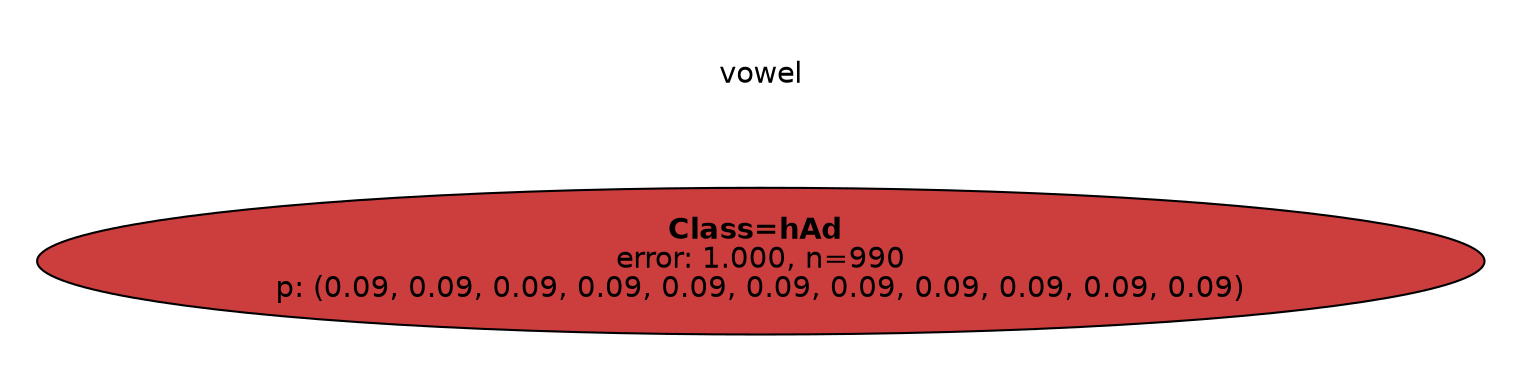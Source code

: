 digraph Tree {
splines=false;
graph [pad=".25", ranksep="0.5", nodesep="1"];
node [shape=rect, style="filled", color="black", fontname="helvetica",fillcolor="white"] ;
edge [fontname="helvetica"] ;
0 [label="vowel", shape=plaintext];
0:s -> 1:n [style=invis];   
1 [label=<<b> Class=hAd </b> <br/> error: 1.000, n=990 <br/> p: (0.09, 0.09, 0.09, 0.09, 0.09, 0.09, 0.09, 0.09, 0.09, 0.09, 0.09) >, fillcolor="0.000 0.7 0.800", shape="oval"];

}